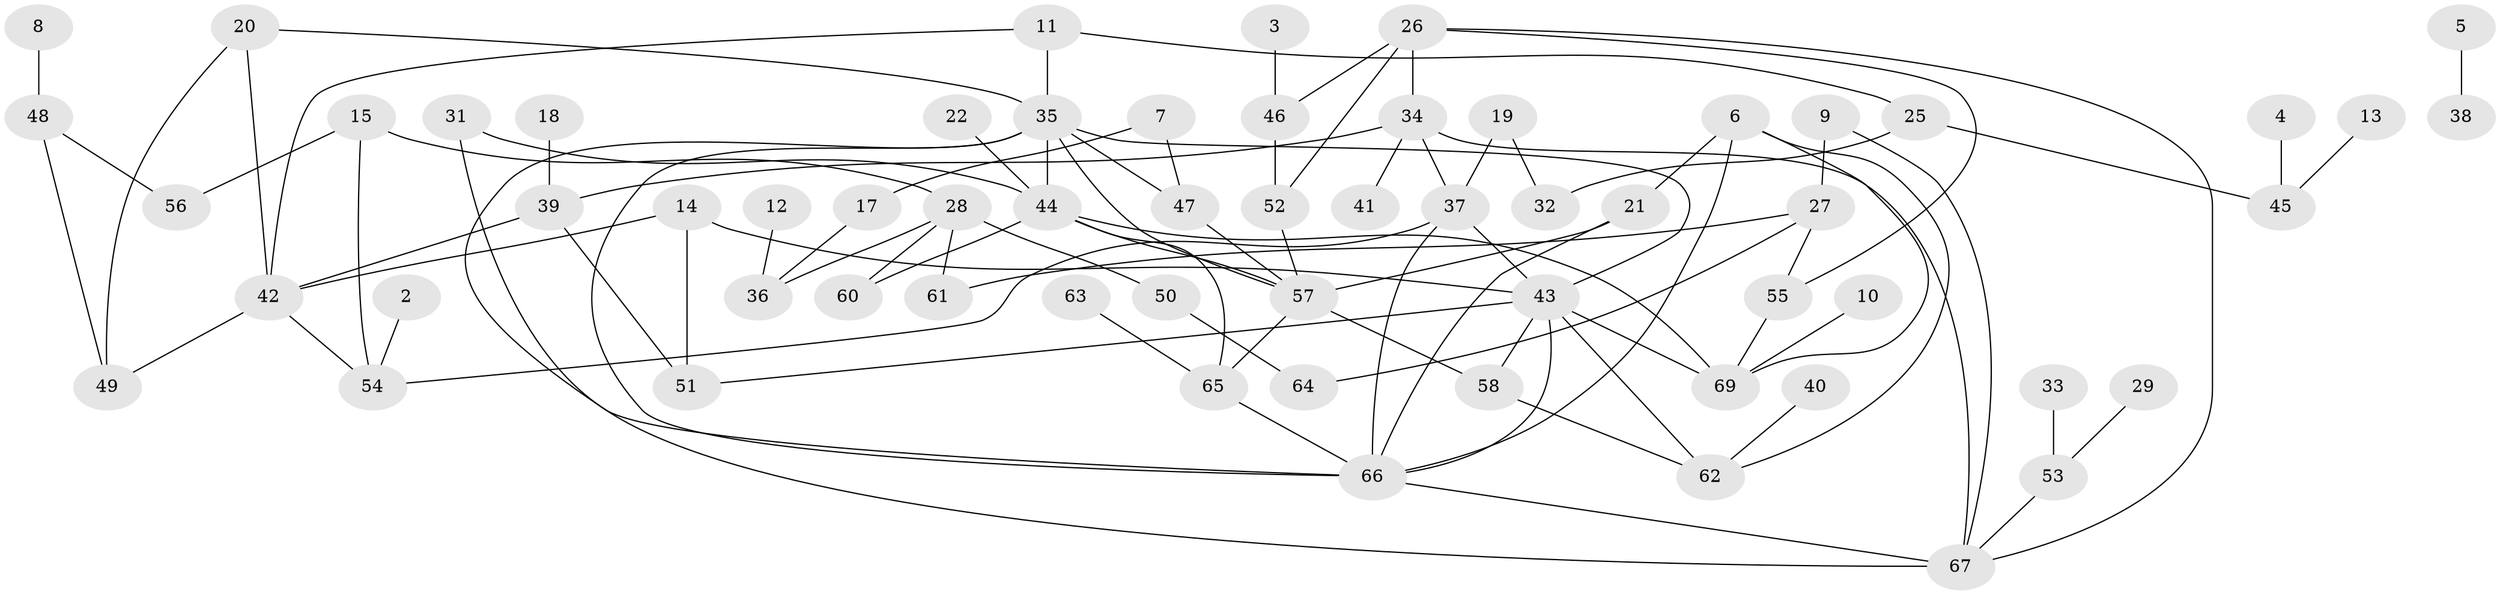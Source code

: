 // original degree distribution, {1: 0.2357142857142857, 0: 0.05, 2: 0.25, 3: 0.2785714285714286, 4: 0.10714285714285714, 5: 0.04285714285714286, 6: 0.02142857142857143, 7: 0.014285714285714285}
// Generated by graph-tools (version 1.1) at 2025/00/03/09/25 03:00:48]
// undirected, 62 vertices, 94 edges
graph export_dot {
graph [start="1"]
  node [color=gray90,style=filled];
  2;
  3;
  4;
  5;
  6;
  7;
  8;
  9;
  10;
  11;
  12;
  13;
  14;
  15;
  17;
  18;
  19;
  20;
  21;
  22;
  25;
  26;
  27;
  28;
  29;
  31;
  32;
  33;
  34;
  35;
  36;
  37;
  38;
  39;
  40;
  41;
  42;
  43;
  44;
  45;
  46;
  47;
  48;
  49;
  50;
  51;
  52;
  53;
  54;
  55;
  56;
  57;
  58;
  60;
  61;
  62;
  63;
  64;
  65;
  66;
  67;
  69;
  2 -- 54 [weight=1.0];
  3 -- 46 [weight=1.0];
  4 -- 45 [weight=1.0];
  5 -- 38 [weight=1.0];
  6 -- 21 [weight=1.0];
  6 -- 62 [weight=1.0];
  6 -- 66 [weight=1.0];
  6 -- 69 [weight=1.0];
  7 -- 17 [weight=1.0];
  7 -- 47 [weight=1.0];
  8 -- 48 [weight=1.0];
  9 -- 27 [weight=1.0];
  9 -- 67 [weight=1.0];
  10 -- 69 [weight=1.0];
  11 -- 25 [weight=1.0];
  11 -- 35 [weight=1.0];
  11 -- 42 [weight=1.0];
  12 -- 36 [weight=1.0];
  13 -- 45 [weight=1.0];
  14 -- 42 [weight=1.0];
  14 -- 43 [weight=1.0];
  14 -- 51 [weight=1.0];
  15 -- 28 [weight=1.0];
  15 -- 54 [weight=1.0];
  15 -- 56 [weight=1.0];
  17 -- 36 [weight=1.0];
  18 -- 39 [weight=1.0];
  19 -- 32 [weight=1.0];
  19 -- 37 [weight=2.0];
  20 -- 35 [weight=1.0];
  20 -- 42 [weight=1.0];
  20 -- 49 [weight=1.0];
  21 -- 57 [weight=1.0];
  21 -- 66 [weight=1.0];
  22 -- 44 [weight=1.0];
  25 -- 32 [weight=1.0];
  25 -- 45 [weight=2.0];
  26 -- 34 [weight=1.0];
  26 -- 46 [weight=1.0];
  26 -- 52 [weight=1.0];
  26 -- 55 [weight=1.0];
  26 -- 67 [weight=1.0];
  27 -- 55 [weight=1.0];
  27 -- 61 [weight=1.0];
  27 -- 64 [weight=1.0];
  28 -- 36 [weight=1.0];
  28 -- 50 [weight=1.0];
  28 -- 60 [weight=1.0];
  28 -- 61 [weight=1.0];
  29 -- 53 [weight=1.0];
  31 -- 44 [weight=1.0];
  31 -- 66 [weight=1.0];
  33 -- 53 [weight=1.0];
  34 -- 37 [weight=1.0];
  34 -- 39 [weight=1.0];
  34 -- 41 [weight=1.0];
  34 -- 67 [weight=1.0];
  35 -- 43 [weight=1.0];
  35 -- 44 [weight=1.0];
  35 -- 47 [weight=1.0];
  35 -- 57 [weight=1.0];
  35 -- 66 [weight=2.0];
  35 -- 67 [weight=1.0];
  37 -- 43 [weight=1.0];
  37 -- 54 [weight=1.0];
  37 -- 66 [weight=1.0];
  39 -- 42 [weight=2.0];
  39 -- 51 [weight=1.0];
  40 -- 62 [weight=1.0];
  42 -- 49 [weight=1.0];
  42 -- 54 [weight=1.0];
  43 -- 51 [weight=1.0];
  43 -- 58 [weight=1.0];
  43 -- 62 [weight=1.0];
  43 -- 66 [weight=1.0];
  43 -- 69 [weight=2.0];
  44 -- 57 [weight=1.0];
  44 -- 60 [weight=1.0];
  44 -- 65 [weight=1.0];
  44 -- 69 [weight=1.0];
  46 -- 52 [weight=1.0];
  47 -- 57 [weight=1.0];
  48 -- 49 [weight=1.0];
  48 -- 56 [weight=1.0];
  50 -- 64 [weight=2.0];
  52 -- 57 [weight=1.0];
  53 -- 67 [weight=1.0];
  55 -- 69 [weight=2.0];
  57 -- 58 [weight=1.0];
  57 -- 65 [weight=1.0];
  58 -- 62 [weight=1.0];
  63 -- 65 [weight=1.0];
  65 -- 66 [weight=1.0];
  66 -- 67 [weight=1.0];
}
